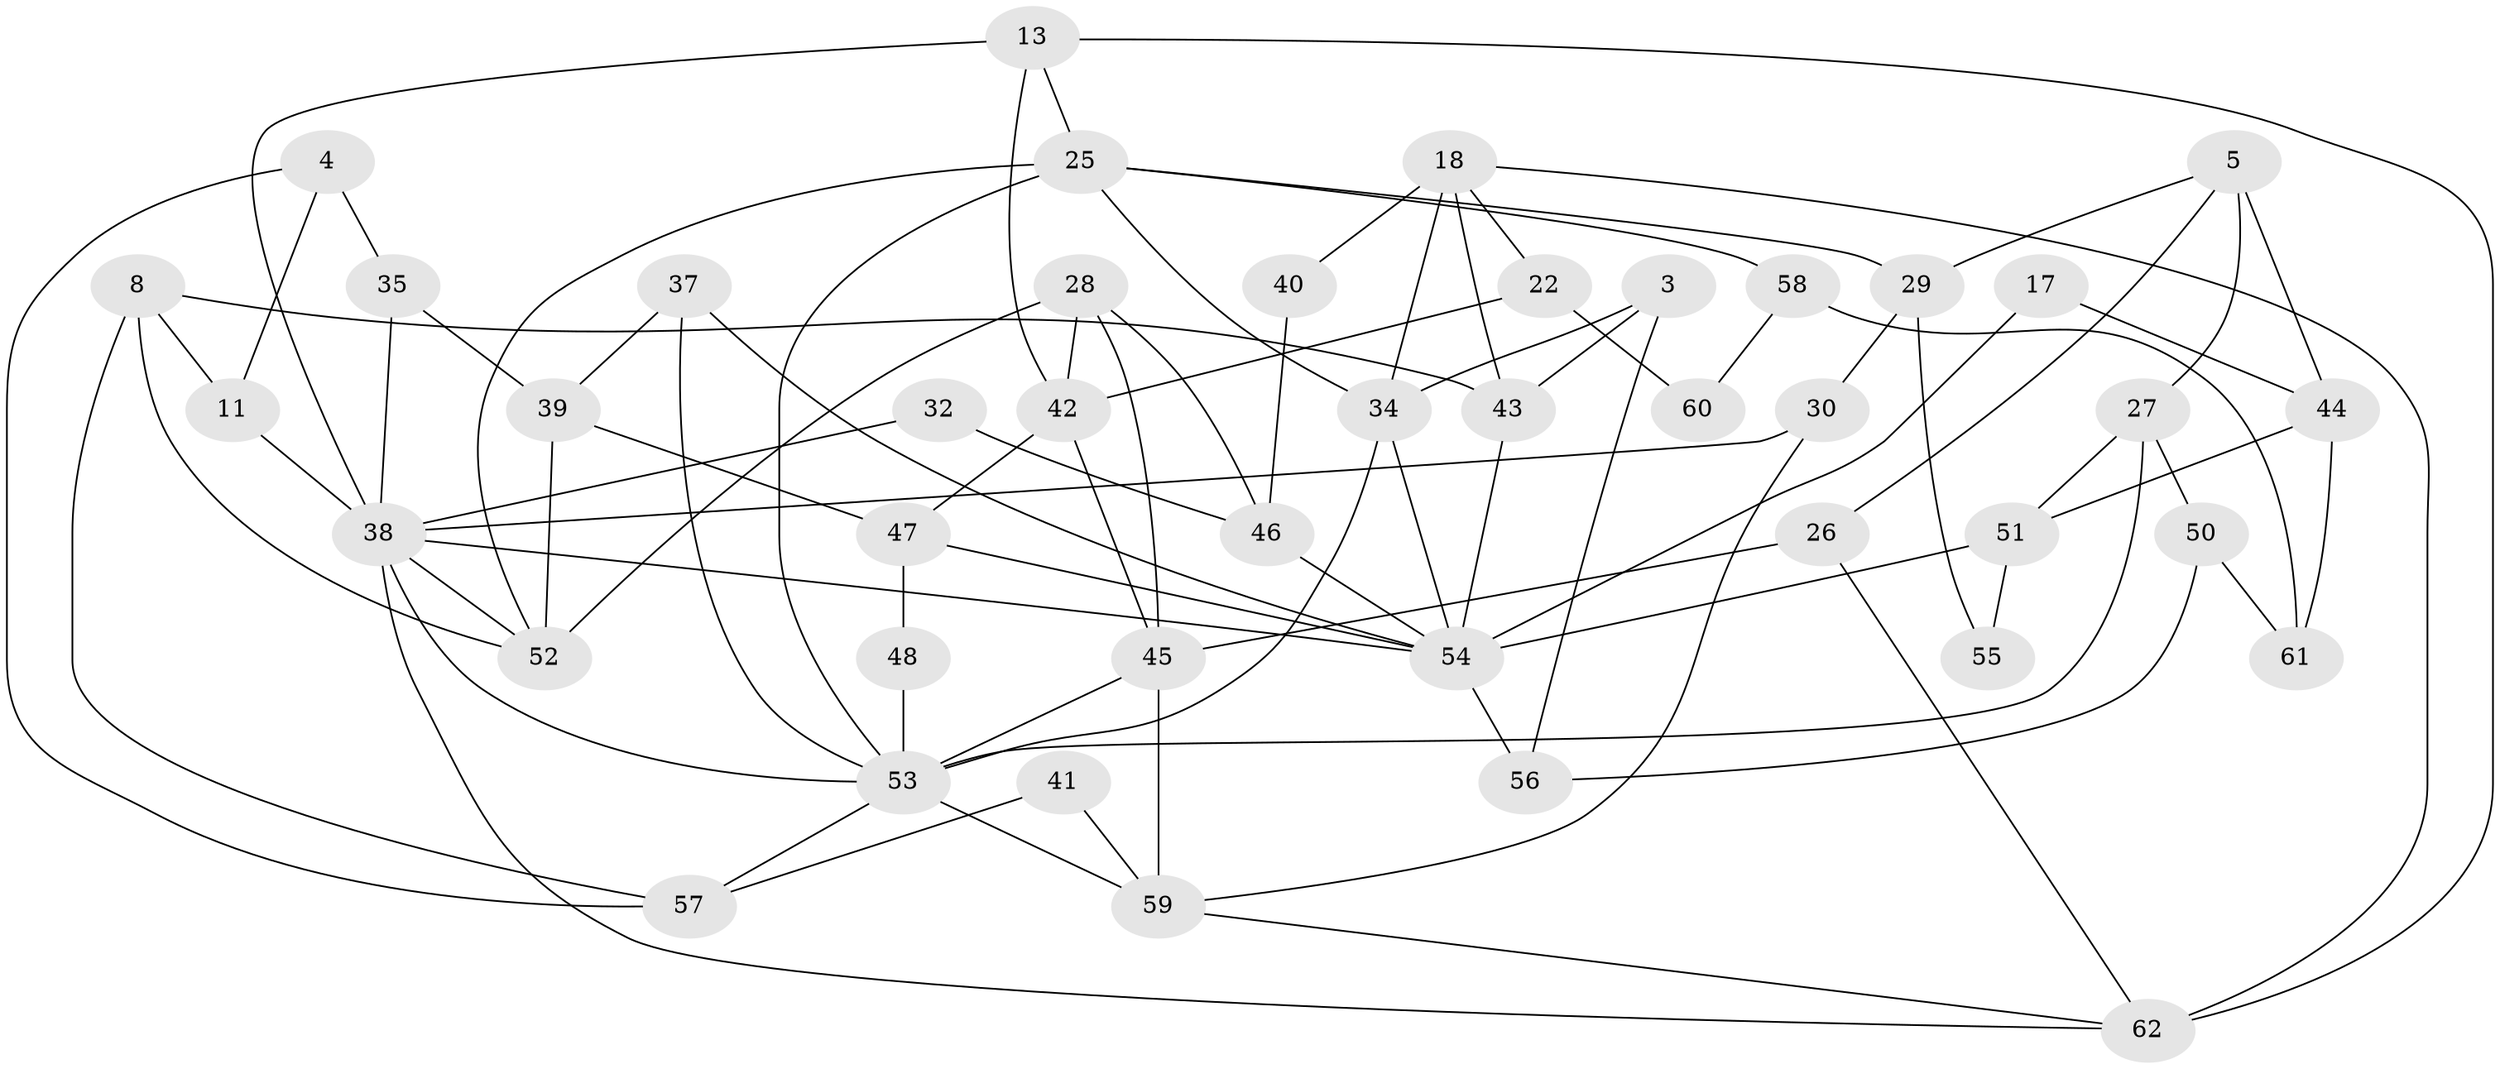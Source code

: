 // original degree distribution, {6: 0.08064516129032258, 3: 0.27419354838709675, 4: 0.3548387096774194, 5: 0.14516129032258066, 2: 0.0967741935483871, 7: 0.03225806451612903, 8: 0.016129032258064516}
// Generated by graph-tools (version 1.1) at 2025/52/03/04/25 21:52:31]
// undirected, 43 vertices, 85 edges
graph export_dot {
graph [start="1"]
  node [color=gray90,style=filled];
  3;
  4;
  5;
  8;
  11;
  13;
  17;
  18;
  22;
  25 [super="+12"];
  26;
  27;
  28 [super="+7+24"];
  29;
  30 [super="+16"];
  32;
  34 [super="+10"];
  35;
  37;
  38 [super="+2+6"];
  39;
  40;
  41 [super="+14"];
  42;
  43;
  44;
  45 [super="+15"];
  46 [super="+36"];
  47;
  48;
  50;
  51;
  52 [super="+21"];
  53 [super="+49"];
  54 [super="+23+20"];
  55;
  56 [super="+9"];
  57;
  58;
  59 [super="+31+33"];
  60;
  61;
  62 [super="+19"];
  3 -- 43;
  3 -- 56;
  3 -- 34;
  4 -- 11;
  4 -- 57;
  4 -- 35;
  5 -- 29;
  5 -- 26;
  5 -- 27;
  5 -- 44;
  8 -- 43;
  8 -- 11;
  8 -- 57;
  8 -- 52;
  11 -- 38;
  13 -- 62;
  13 -- 38;
  13 -- 25;
  13 -- 42;
  17 -- 44;
  17 -- 54;
  18 -- 34 [weight=2];
  18 -- 22;
  18 -- 40;
  18 -- 43;
  18 -- 62 [weight=2];
  22 -- 42;
  22 -- 60;
  25 -- 53;
  25 -- 34;
  25 -- 52 [weight=2];
  25 -- 58;
  25 -- 29;
  26 -- 45;
  26 -- 62;
  27 -- 50;
  27 -- 51;
  27 -- 53;
  28 -- 42;
  28 -- 46;
  28 -- 45 [weight=2];
  28 -- 52 [weight=3];
  29 -- 30 [weight=2];
  29 -- 55;
  30 -- 38;
  30 -- 59 [weight=2];
  32 -- 38;
  32 -- 46 [weight=2];
  34 -- 54;
  34 -- 53;
  35 -- 39;
  35 -- 38;
  37 -- 39;
  37 -- 54;
  37 -- 53;
  38 -- 53 [weight=2];
  38 -- 62;
  38 -- 52;
  38 -- 54;
  39 -- 47;
  39 -- 52;
  40 -- 46;
  41 -- 57;
  41 -- 59 [weight=2];
  42 -- 45;
  42 -- 47;
  43 -- 54;
  44 -- 51;
  44 -- 61;
  45 -- 59 [weight=3];
  45 -- 53;
  46 -- 54 [weight=3];
  47 -- 48;
  47 -- 54;
  48 -- 53;
  50 -- 56 [weight=2];
  50 -- 61;
  51 -- 54;
  51 -- 55;
  53 -- 57;
  53 -- 59 [weight=2];
  54 -- 56 [weight=3];
  58 -- 61;
  58 -- 60;
  59 -- 62;
}
